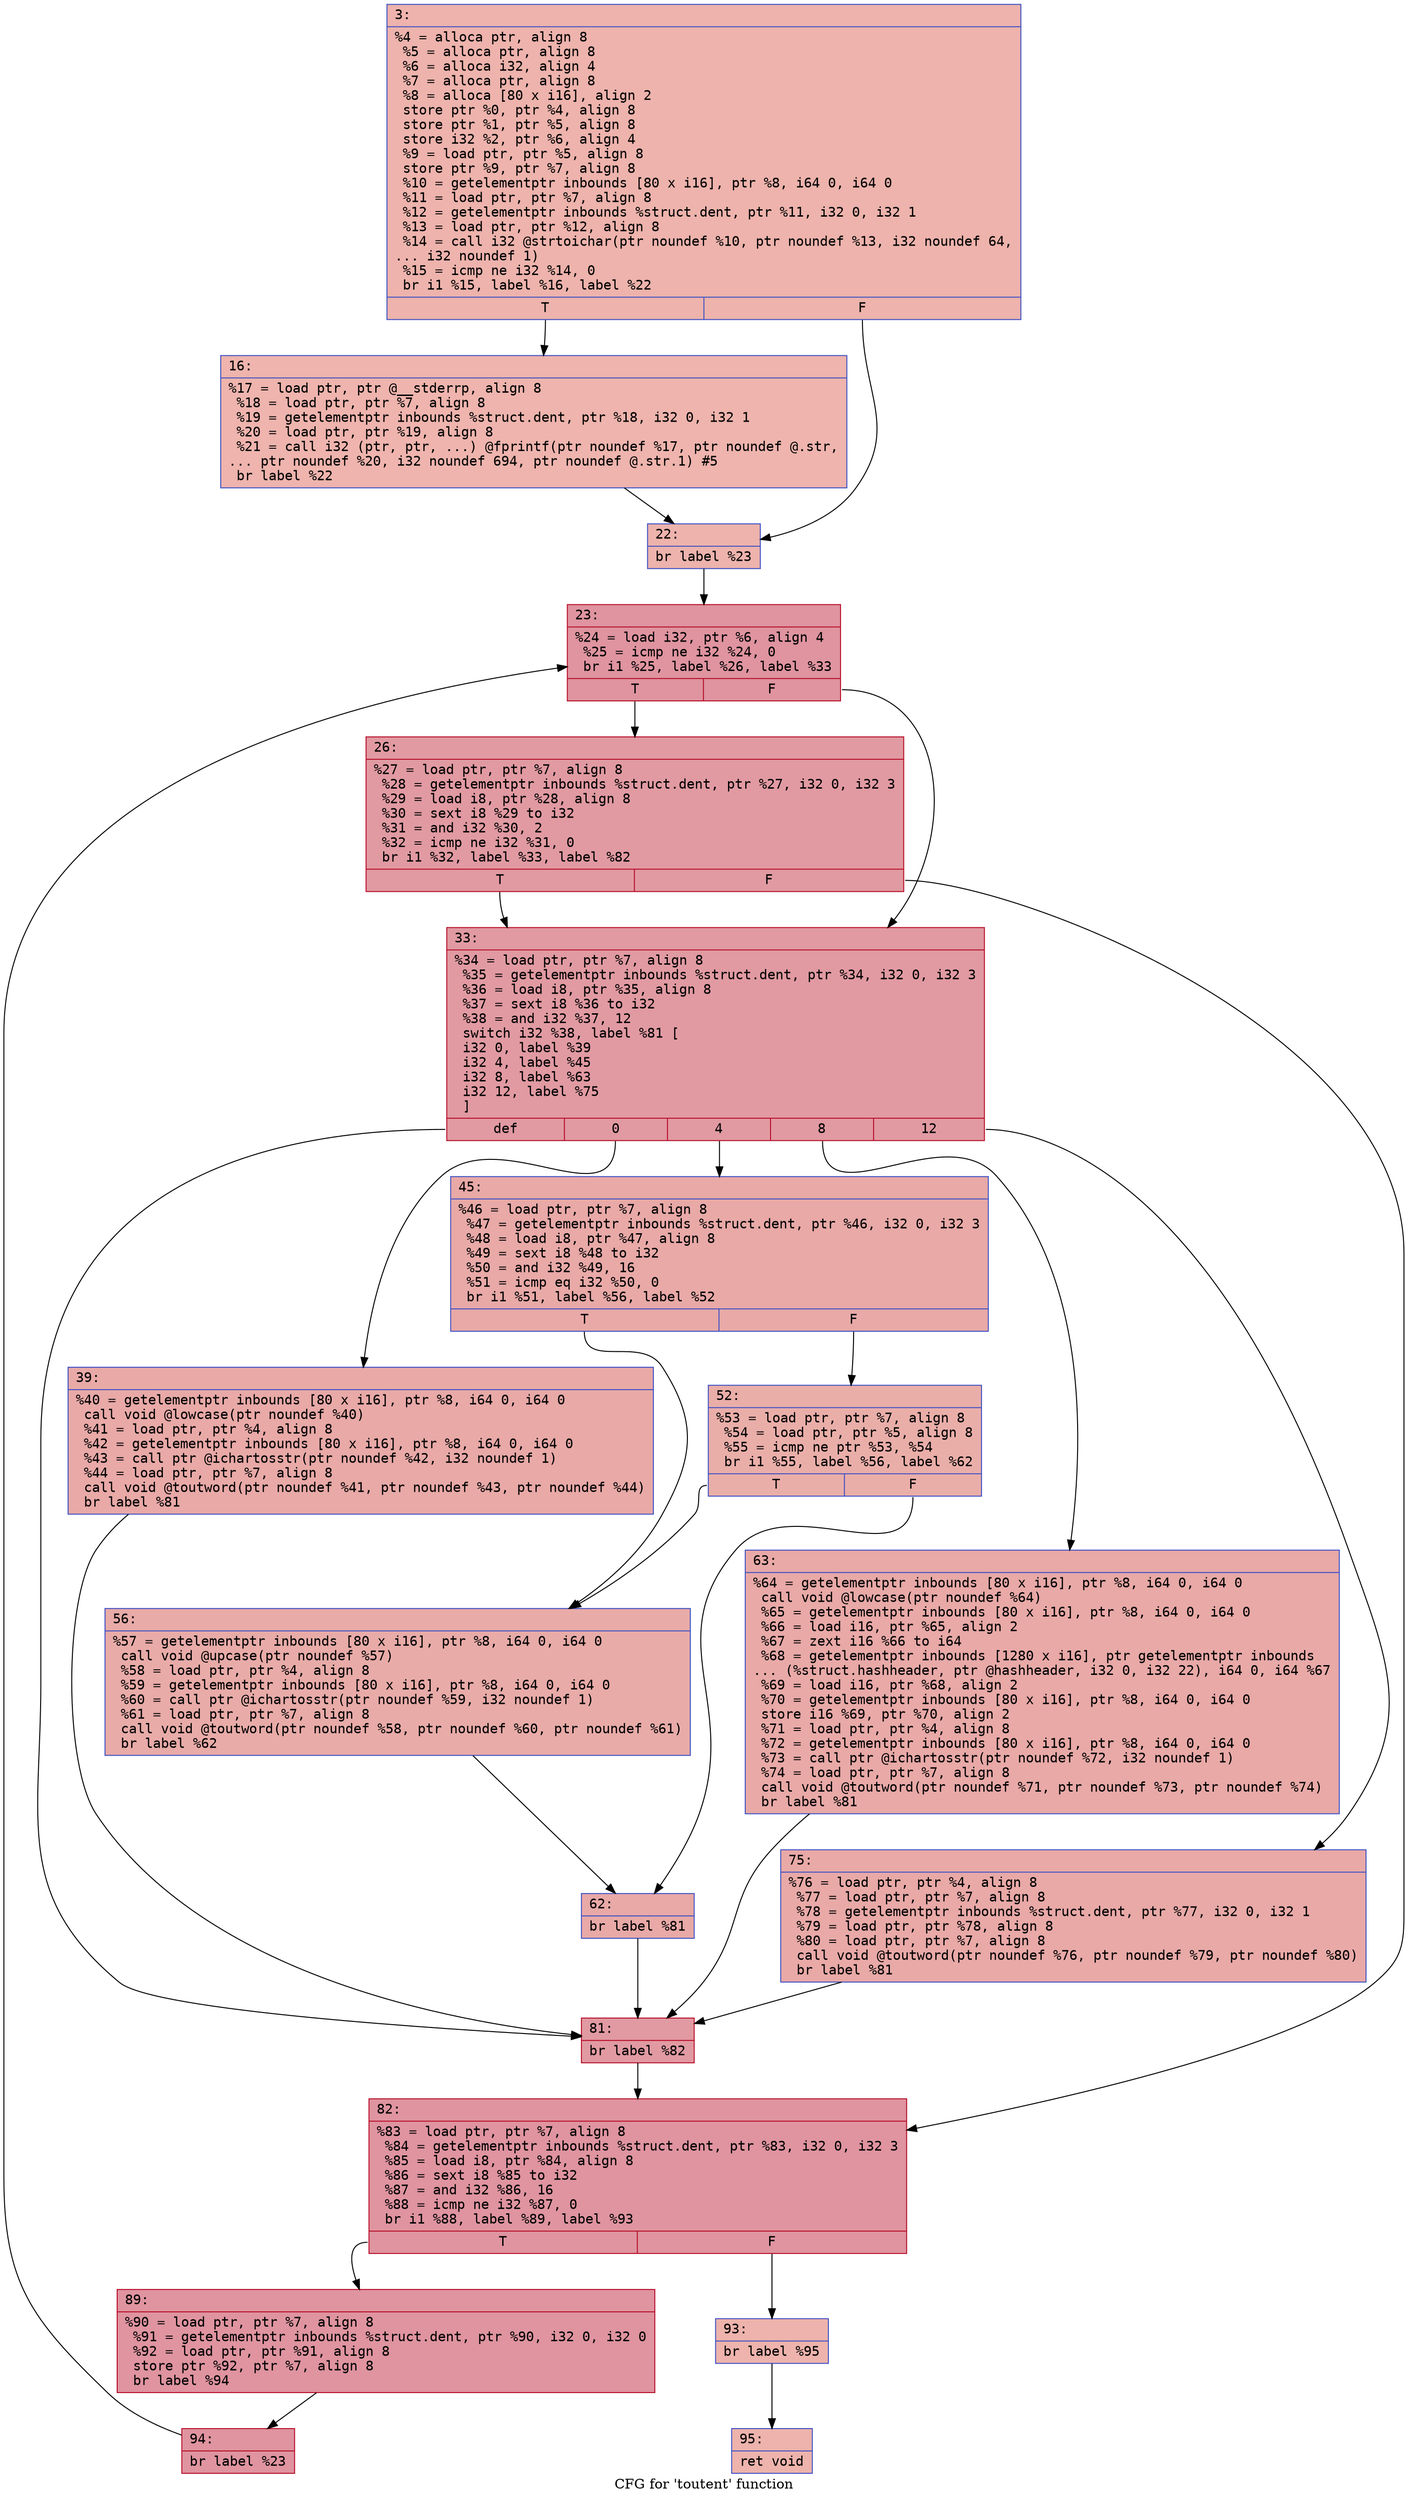 digraph "CFG for 'toutent' function" {
	label="CFG for 'toutent' function";

	Node0x6000000d19a0 [shape=record,color="#3d50c3ff", style=filled, fillcolor="#d6524470" fontname="Courier",label="{3:\l|  %4 = alloca ptr, align 8\l  %5 = alloca ptr, align 8\l  %6 = alloca i32, align 4\l  %7 = alloca ptr, align 8\l  %8 = alloca [80 x i16], align 2\l  store ptr %0, ptr %4, align 8\l  store ptr %1, ptr %5, align 8\l  store i32 %2, ptr %6, align 4\l  %9 = load ptr, ptr %5, align 8\l  store ptr %9, ptr %7, align 8\l  %10 = getelementptr inbounds [80 x i16], ptr %8, i64 0, i64 0\l  %11 = load ptr, ptr %7, align 8\l  %12 = getelementptr inbounds %struct.dent, ptr %11, i32 0, i32 1\l  %13 = load ptr, ptr %12, align 8\l  %14 = call i32 @strtoichar(ptr noundef %10, ptr noundef %13, i32 noundef 64,\l... i32 noundef 1)\l  %15 = icmp ne i32 %14, 0\l  br i1 %15, label %16, label %22\l|{<s0>T|<s1>F}}"];
	Node0x6000000d19a0:s0 -> Node0x6000000d19f0[tooltip="3 -> 16\nProbability 62.50%" ];
	Node0x6000000d19a0:s1 -> Node0x6000000d1a40[tooltip="3 -> 22\nProbability 37.50%" ];
	Node0x6000000d19f0 [shape=record,color="#3d50c3ff", style=filled, fillcolor="#d8564670" fontname="Courier",label="{16:\l|  %17 = load ptr, ptr @__stderrp, align 8\l  %18 = load ptr, ptr %7, align 8\l  %19 = getelementptr inbounds %struct.dent, ptr %18, i32 0, i32 1\l  %20 = load ptr, ptr %19, align 8\l  %21 = call i32 (ptr, ptr, ...) @fprintf(ptr noundef %17, ptr noundef @.str,\l... ptr noundef %20, i32 noundef 694, ptr noundef @.str.1) #5\l  br label %22\l}"];
	Node0x6000000d19f0 -> Node0x6000000d1a40[tooltip="16 -> 22\nProbability 100.00%" ];
	Node0x6000000d1a40 [shape=record,color="#3d50c3ff", style=filled, fillcolor="#d6524470" fontname="Courier",label="{22:\l|  br label %23\l}"];
	Node0x6000000d1a40 -> Node0x6000000d1a90[tooltip="22 -> 23\nProbability 100.00%" ];
	Node0x6000000d1a90 [shape=record,color="#b70d28ff", style=filled, fillcolor="#b70d2870" fontname="Courier",label="{23:\l|  %24 = load i32, ptr %6, align 4\l  %25 = icmp ne i32 %24, 0\l  br i1 %25, label %26, label %33\l|{<s0>T|<s1>F}}"];
	Node0x6000000d1a90:s0 -> Node0x6000000d1ae0[tooltip="23 -> 26\nProbability 62.50%" ];
	Node0x6000000d1a90:s1 -> Node0x6000000d1b30[tooltip="23 -> 33\nProbability 37.50%" ];
	Node0x6000000d1ae0 [shape=record,color="#b70d28ff", style=filled, fillcolor="#bb1b2c70" fontname="Courier",label="{26:\l|  %27 = load ptr, ptr %7, align 8\l  %28 = getelementptr inbounds %struct.dent, ptr %27, i32 0, i32 3\l  %29 = load i8, ptr %28, align 8\l  %30 = sext i8 %29 to i32\l  %31 = and i32 %30, 2\l  %32 = icmp ne i32 %31, 0\l  br i1 %32, label %33, label %82\l|{<s0>T|<s1>F}}"];
	Node0x6000000d1ae0:s0 -> Node0x6000000d1b30[tooltip="26 -> 33\nProbability 50.00%" ];
	Node0x6000000d1ae0:s1 -> Node0x6000000d1e00[tooltip="26 -> 82\nProbability 50.00%" ];
	Node0x6000000d1b30 [shape=record,color="#b70d28ff", style=filled, fillcolor="#bb1b2c70" fontname="Courier",label="{33:\l|  %34 = load ptr, ptr %7, align 8\l  %35 = getelementptr inbounds %struct.dent, ptr %34, i32 0, i32 3\l  %36 = load i8, ptr %35, align 8\l  %37 = sext i8 %36 to i32\l  %38 = and i32 %37, 12\l  switch i32 %38, label %81 [\l    i32 0, label %39\l    i32 4, label %45\l    i32 8, label %63\l    i32 12, label %75\l  ]\l|{<s0>def|<s1>0|<s2>4|<s3>8|<s4>12}}"];
	Node0x6000000d1b30:s0 -> Node0x6000000d1db0[tooltip="33 -> 81\nProbability 20.00%" ];
	Node0x6000000d1b30:s1 -> Node0x6000000d1b80[tooltip="33 -> 39\nProbability 20.00%" ];
	Node0x6000000d1b30:s2 -> Node0x6000000d1bd0[tooltip="33 -> 45\nProbability 20.00%" ];
	Node0x6000000d1b30:s3 -> Node0x6000000d1d10[tooltip="33 -> 63\nProbability 20.00%" ];
	Node0x6000000d1b30:s4 -> Node0x6000000d1d60[tooltip="33 -> 75\nProbability 20.00%" ];
	Node0x6000000d1b80 [shape=record,color="#3d50c3ff", style=filled, fillcolor="#ca3b3770" fontname="Courier",label="{39:\l|  %40 = getelementptr inbounds [80 x i16], ptr %8, i64 0, i64 0\l  call void @lowcase(ptr noundef %40)\l  %41 = load ptr, ptr %4, align 8\l  %42 = getelementptr inbounds [80 x i16], ptr %8, i64 0, i64 0\l  %43 = call ptr @ichartosstr(ptr noundef %42, i32 noundef 1)\l  %44 = load ptr, ptr %7, align 8\l  call void @toutword(ptr noundef %41, ptr noundef %43, ptr noundef %44)\l  br label %81\l}"];
	Node0x6000000d1b80 -> Node0x6000000d1db0[tooltip="39 -> 81\nProbability 100.00%" ];
	Node0x6000000d1bd0 [shape=record,color="#3d50c3ff", style=filled, fillcolor="#ca3b3770" fontname="Courier",label="{45:\l|  %46 = load ptr, ptr %7, align 8\l  %47 = getelementptr inbounds %struct.dent, ptr %46, i32 0, i32 3\l  %48 = load i8, ptr %47, align 8\l  %49 = sext i8 %48 to i32\l  %50 = and i32 %49, 16\l  %51 = icmp eq i32 %50, 0\l  br i1 %51, label %56, label %52\l|{<s0>T|<s1>F}}"];
	Node0x6000000d1bd0:s0 -> Node0x6000000d1c70[tooltip="45 -> 56\nProbability 50.00%" ];
	Node0x6000000d1bd0:s1 -> Node0x6000000d1c20[tooltip="45 -> 52\nProbability 50.00%" ];
	Node0x6000000d1c20 [shape=record,color="#3d50c3ff", style=filled, fillcolor="#d0473d70" fontname="Courier",label="{52:\l|  %53 = load ptr, ptr %7, align 8\l  %54 = load ptr, ptr %5, align 8\l  %55 = icmp ne ptr %53, %54\l  br i1 %55, label %56, label %62\l|{<s0>T|<s1>F}}"];
	Node0x6000000d1c20:s0 -> Node0x6000000d1c70[tooltip="52 -> 56\nProbability 62.50%" ];
	Node0x6000000d1c20:s1 -> Node0x6000000d1cc0[tooltip="52 -> 62\nProbability 37.50%" ];
	Node0x6000000d1c70 [shape=record,color="#3d50c3ff", style=filled, fillcolor="#cc403a70" fontname="Courier",label="{56:\l|  %57 = getelementptr inbounds [80 x i16], ptr %8, i64 0, i64 0\l  call void @upcase(ptr noundef %57)\l  %58 = load ptr, ptr %4, align 8\l  %59 = getelementptr inbounds [80 x i16], ptr %8, i64 0, i64 0\l  %60 = call ptr @ichartosstr(ptr noundef %59, i32 noundef 1)\l  %61 = load ptr, ptr %7, align 8\l  call void @toutword(ptr noundef %58, ptr noundef %60, ptr noundef %61)\l  br label %62\l}"];
	Node0x6000000d1c70 -> Node0x6000000d1cc0[tooltip="56 -> 62\nProbability 100.00%" ];
	Node0x6000000d1cc0 [shape=record,color="#3d50c3ff", style=filled, fillcolor="#ca3b3770" fontname="Courier",label="{62:\l|  br label %81\l}"];
	Node0x6000000d1cc0 -> Node0x6000000d1db0[tooltip="62 -> 81\nProbability 100.00%" ];
	Node0x6000000d1d10 [shape=record,color="#3d50c3ff", style=filled, fillcolor="#ca3b3770" fontname="Courier",label="{63:\l|  %64 = getelementptr inbounds [80 x i16], ptr %8, i64 0, i64 0\l  call void @lowcase(ptr noundef %64)\l  %65 = getelementptr inbounds [80 x i16], ptr %8, i64 0, i64 0\l  %66 = load i16, ptr %65, align 2\l  %67 = zext i16 %66 to i64\l  %68 = getelementptr inbounds [1280 x i16], ptr getelementptr inbounds\l... (%struct.hashheader, ptr @hashheader, i32 0, i32 22), i64 0, i64 %67\l  %69 = load i16, ptr %68, align 2\l  %70 = getelementptr inbounds [80 x i16], ptr %8, i64 0, i64 0\l  store i16 %69, ptr %70, align 2\l  %71 = load ptr, ptr %4, align 8\l  %72 = getelementptr inbounds [80 x i16], ptr %8, i64 0, i64 0\l  %73 = call ptr @ichartosstr(ptr noundef %72, i32 noundef 1)\l  %74 = load ptr, ptr %7, align 8\l  call void @toutword(ptr noundef %71, ptr noundef %73, ptr noundef %74)\l  br label %81\l}"];
	Node0x6000000d1d10 -> Node0x6000000d1db0[tooltip="63 -> 81\nProbability 100.00%" ];
	Node0x6000000d1d60 [shape=record,color="#3d50c3ff", style=filled, fillcolor="#ca3b3770" fontname="Courier",label="{75:\l|  %76 = load ptr, ptr %4, align 8\l  %77 = load ptr, ptr %7, align 8\l  %78 = getelementptr inbounds %struct.dent, ptr %77, i32 0, i32 1\l  %79 = load ptr, ptr %78, align 8\l  %80 = load ptr, ptr %7, align 8\l  call void @toutword(ptr noundef %76, ptr noundef %79, ptr noundef %80)\l  br label %81\l}"];
	Node0x6000000d1d60 -> Node0x6000000d1db0[tooltip="75 -> 81\nProbability 100.00%" ];
	Node0x6000000d1db0 [shape=record,color="#b70d28ff", style=filled, fillcolor="#bb1b2c70" fontname="Courier",label="{81:\l|  br label %82\l}"];
	Node0x6000000d1db0 -> Node0x6000000d1e00[tooltip="81 -> 82\nProbability 100.00%" ];
	Node0x6000000d1e00 [shape=record,color="#b70d28ff", style=filled, fillcolor="#b70d2870" fontname="Courier",label="{82:\l|  %83 = load ptr, ptr %7, align 8\l  %84 = getelementptr inbounds %struct.dent, ptr %83, i32 0, i32 3\l  %85 = load i8, ptr %84, align 8\l  %86 = sext i8 %85 to i32\l  %87 = and i32 %86, 16\l  %88 = icmp ne i32 %87, 0\l  br i1 %88, label %89, label %93\l|{<s0>T|<s1>F}}"];
	Node0x6000000d1e00:s0 -> Node0x6000000d1e50[tooltip="82 -> 89\nProbability 96.88%" ];
	Node0x6000000d1e00:s1 -> Node0x6000000d1ea0[tooltip="82 -> 93\nProbability 3.12%" ];
	Node0x6000000d1e50 [shape=record,color="#b70d28ff", style=filled, fillcolor="#b70d2870" fontname="Courier",label="{89:\l|  %90 = load ptr, ptr %7, align 8\l  %91 = getelementptr inbounds %struct.dent, ptr %90, i32 0, i32 0\l  %92 = load ptr, ptr %91, align 8\l  store ptr %92, ptr %7, align 8\l  br label %94\l}"];
	Node0x6000000d1e50 -> Node0x6000000d1ef0[tooltip="89 -> 94\nProbability 100.00%" ];
	Node0x6000000d1ea0 [shape=record,color="#3d50c3ff", style=filled, fillcolor="#d6524470" fontname="Courier",label="{93:\l|  br label %95\l}"];
	Node0x6000000d1ea0 -> Node0x6000000d1f40[tooltip="93 -> 95\nProbability 100.00%" ];
	Node0x6000000d1ef0 [shape=record,color="#b70d28ff", style=filled, fillcolor="#b70d2870" fontname="Courier",label="{94:\l|  br label %23\l}"];
	Node0x6000000d1ef0 -> Node0x6000000d1a90[tooltip="94 -> 23\nProbability 100.00%" ];
	Node0x6000000d1f40 [shape=record,color="#3d50c3ff", style=filled, fillcolor="#d6524470" fontname="Courier",label="{95:\l|  ret void\l}"];
}
